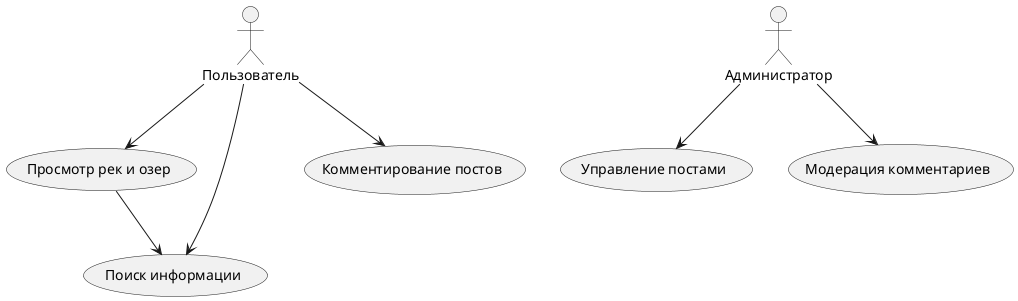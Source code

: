@startuml
actor Пользователь
actor Администратор

Пользователь --> (Просмотр рек и озер)
Пользователь --> (Поиск информации)
Пользователь --> (Комментирование постов)
Администратор --> (Управление постами)
Администратор --> (Модерация комментариев)

(Просмотр рек и озер) --> (Поиск информации)
@enduml
